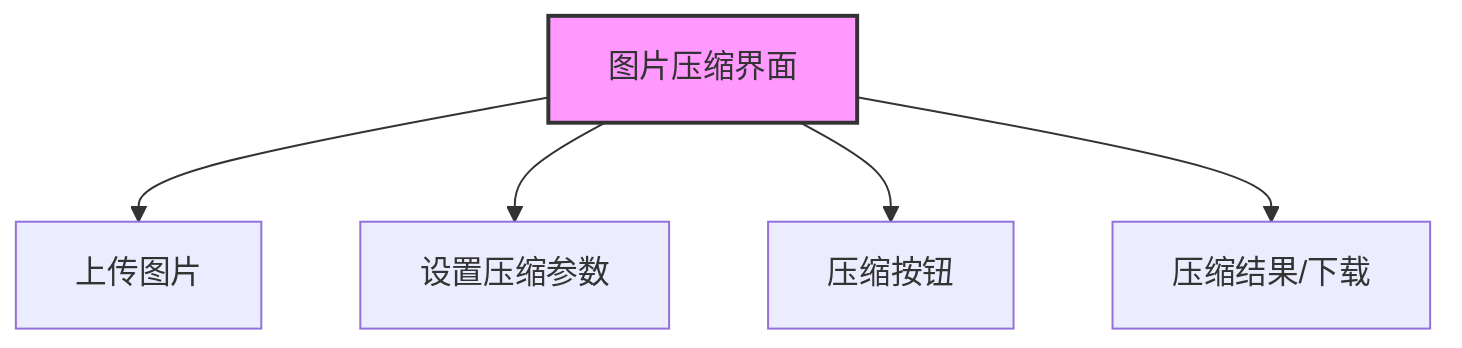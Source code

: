 flowchart TD
    ImgCompress_UI[图片压缩界面]
    ImgCompress_UI --> ImgCompress_Upload[上传图片]
    ImgCompress_UI --> ImgCompress_Set[设置压缩参数]
    ImgCompress_UI --> ImgCompress_Convert[压缩按钮]
    ImgCompress_UI --> ImgCompress_Result[压缩结果/下载]
    style ImgCompress_UI fill:#f9f,stroke:#333,stroke-width:2px